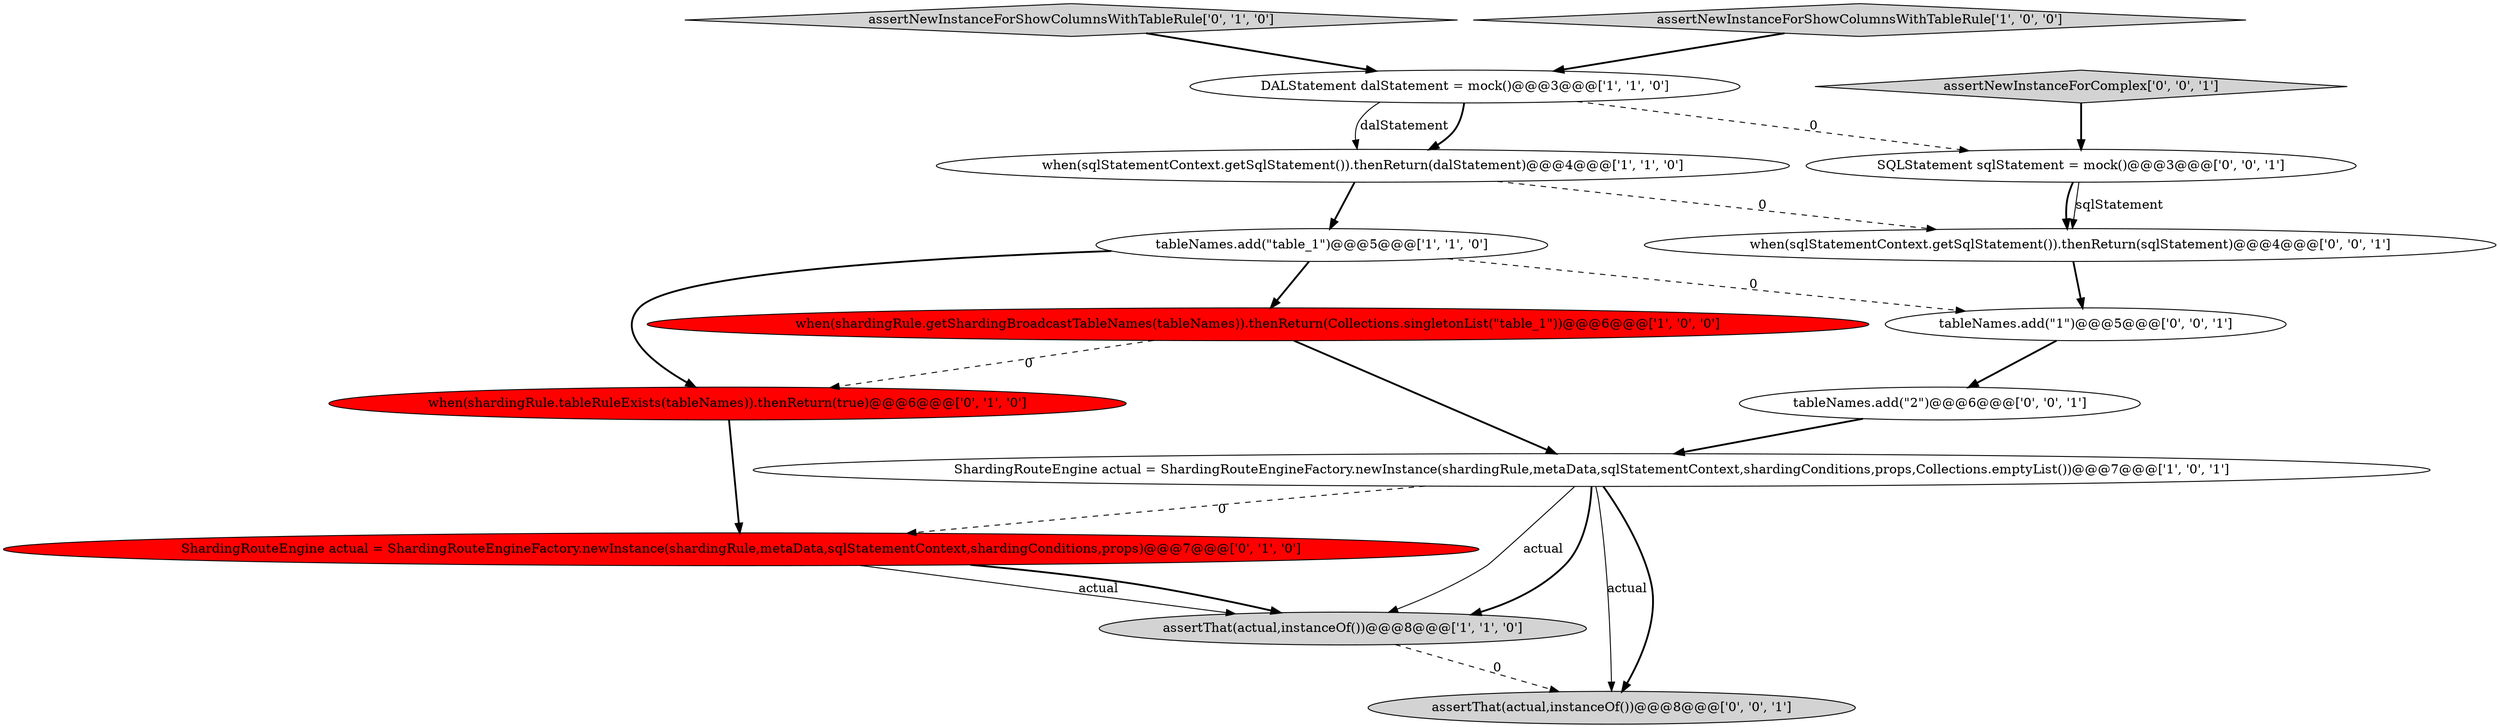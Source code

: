 digraph {
5 [style = filled, label = "assertThat(actual,instanceOf())@@@8@@@['1', '1', '0']", fillcolor = lightgray, shape = ellipse image = "AAA0AAABBB1BBB"];
12 [style = filled, label = "tableNames.add(\"1\")@@@5@@@['0', '0', '1']", fillcolor = white, shape = ellipse image = "AAA0AAABBB3BBB"];
0 [style = filled, label = "when(sqlStatementContext.getSqlStatement()).thenReturn(dalStatement)@@@4@@@['1', '1', '0']", fillcolor = white, shape = ellipse image = "AAA0AAABBB1BBB"];
15 [style = filled, label = "assertThat(actual,instanceOf())@@@8@@@['0', '0', '1']", fillcolor = lightgray, shape = ellipse image = "AAA0AAABBB3BBB"];
3 [style = filled, label = "tableNames.add(\"table_1\")@@@5@@@['1', '1', '0']", fillcolor = white, shape = ellipse image = "AAA0AAABBB1BBB"];
7 [style = filled, label = "assertNewInstanceForShowColumnsWithTableRule['0', '1', '0']", fillcolor = lightgray, shape = diamond image = "AAA0AAABBB2BBB"];
11 [style = filled, label = "tableNames.add(\"2\")@@@6@@@['0', '0', '1']", fillcolor = white, shape = ellipse image = "AAA0AAABBB3BBB"];
10 [style = filled, label = "SQLStatement sqlStatement = mock()@@@3@@@['0', '0', '1']", fillcolor = white, shape = ellipse image = "AAA0AAABBB3BBB"];
6 [style = filled, label = "when(shardingRule.getShardingBroadcastTableNames(tableNames)).thenReturn(Collections.singletonList(\"table_1\"))@@@6@@@['1', '0', '0']", fillcolor = red, shape = ellipse image = "AAA1AAABBB1BBB"];
9 [style = filled, label = "ShardingRouteEngine actual = ShardingRouteEngineFactory.newInstance(shardingRule,metaData,sqlStatementContext,shardingConditions,props)@@@7@@@['0', '1', '0']", fillcolor = red, shape = ellipse image = "AAA1AAABBB2BBB"];
4 [style = filled, label = "DALStatement dalStatement = mock()@@@3@@@['1', '1', '0']", fillcolor = white, shape = ellipse image = "AAA0AAABBB1BBB"];
14 [style = filled, label = "when(sqlStatementContext.getSqlStatement()).thenReturn(sqlStatement)@@@4@@@['0', '0', '1']", fillcolor = white, shape = ellipse image = "AAA0AAABBB3BBB"];
13 [style = filled, label = "assertNewInstanceForComplex['0', '0', '1']", fillcolor = lightgray, shape = diamond image = "AAA0AAABBB3BBB"];
8 [style = filled, label = "when(shardingRule.tableRuleExists(tableNames)).thenReturn(true)@@@6@@@['0', '1', '0']", fillcolor = red, shape = ellipse image = "AAA1AAABBB2BBB"];
2 [style = filled, label = "ShardingRouteEngine actual = ShardingRouteEngineFactory.newInstance(shardingRule,metaData,sqlStatementContext,shardingConditions,props,Collections.emptyList())@@@7@@@['1', '0', '1']", fillcolor = white, shape = ellipse image = "AAA0AAABBB1BBB"];
1 [style = filled, label = "assertNewInstanceForShowColumnsWithTableRule['1', '0', '0']", fillcolor = lightgray, shape = diamond image = "AAA0AAABBB1BBB"];
0->3 [style = bold, label=""];
13->10 [style = bold, label=""];
1->4 [style = bold, label=""];
6->8 [style = dashed, label="0"];
2->5 [style = solid, label="actual"];
10->14 [style = bold, label=""];
12->11 [style = bold, label=""];
2->15 [style = solid, label="actual"];
3->6 [style = bold, label=""];
7->4 [style = bold, label=""];
11->2 [style = bold, label=""];
4->0 [style = bold, label=""];
9->5 [style = solid, label="actual"];
6->2 [style = bold, label=""];
0->14 [style = dashed, label="0"];
10->14 [style = solid, label="sqlStatement"];
3->12 [style = dashed, label="0"];
2->9 [style = dashed, label="0"];
3->8 [style = bold, label=""];
14->12 [style = bold, label=""];
2->15 [style = bold, label=""];
8->9 [style = bold, label=""];
9->5 [style = bold, label=""];
4->10 [style = dashed, label="0"];
5->15 [style = dashed, label="0"];
4->0 [style = solid, label="dalStatement"];
2->5 [style = bold, label=""];
}
